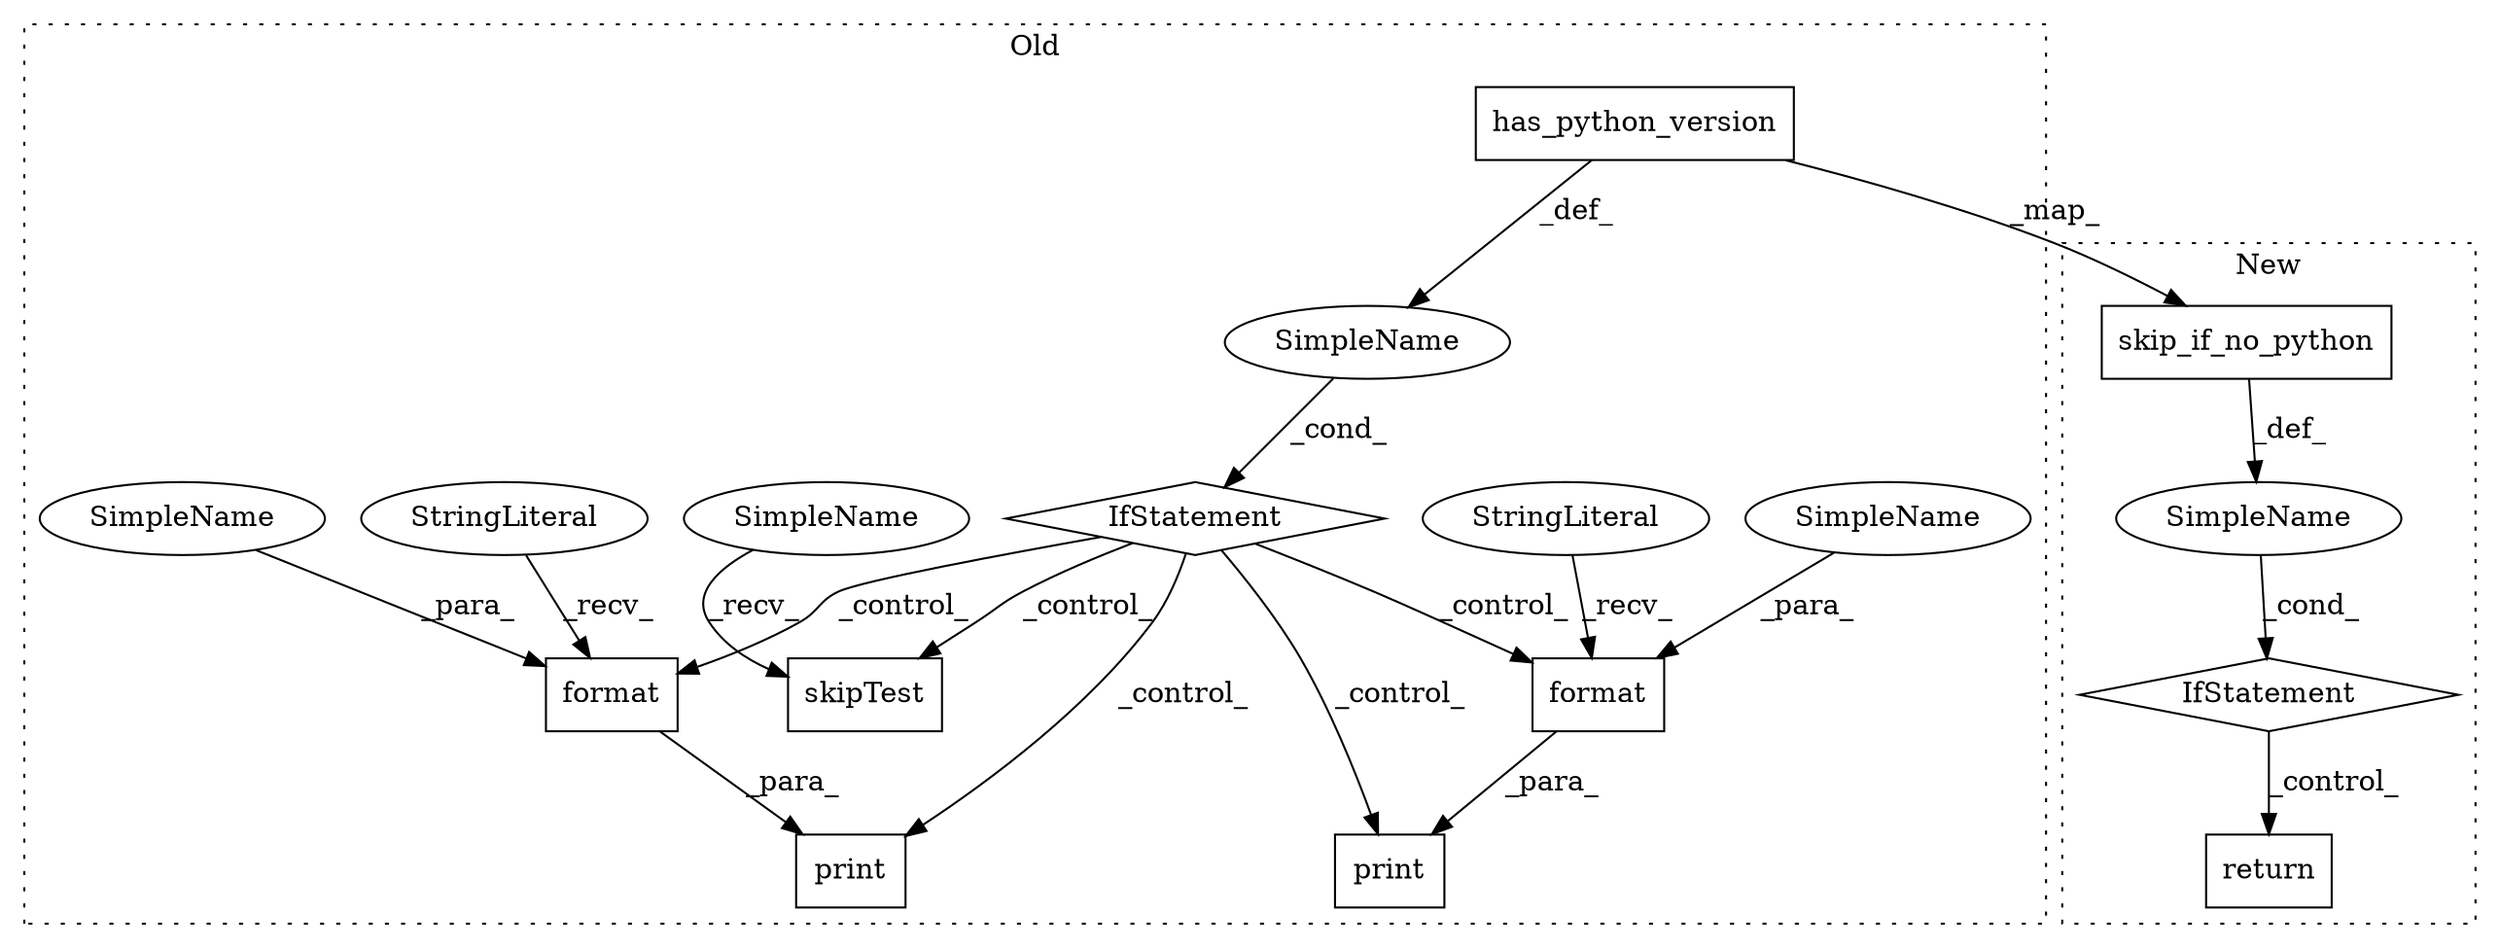 digraph G {
subgraph cluster0 {
1 [label="has_python_version" a="32" s="4603,4626" l="19,1" shape="box"];
3 [label="skipTest" a="32" s="5742,5801" l="9,1" shape="box"];
4 [label="SimpleName" a="42" s="" l="" shape="ellipse"];
5 [label="print" a="32" s="5639,5728" l="6,1" shape="box"];
6 [label="format" a="32" s="4727,4742" l="7,1" shape="box"];
7 [label="print" a="32" s="4669,4743" l="6,1" shape="box"];
8 [label="format" a="32" s="5712,5727" l="7,1" shape="box"];
10 [label="IfStatement" a="25" s="4594,4659" l="4,2" shape="diamond"];
13 [label="StringLiteral" a="45" s="5645" l="66" shape="ellipse"];
14 [label="StringLiteral" a="45" s="4675" l="51" shape="ellipse"];
15 [label="SimpleName" a="42" s="5737" l="4" shape="ellipse"];
16 [label="SimpleName" a="42" s="5719" l="4" shape="ellipse"];
17 [label="SimpleName" a="42" s="4734" l="4" shape="ellipse"];
label = "Old";
style="dotted";
}
subgraph cluster1 {
2 [label="skip_if_no_python" a="32" s="4465,4487" l="18,1" shape="box"];
9 [label="IfStatement" a="25" s="4456,4519" l="4,2" shape="diamond"];
11 [label="SimpleName" a="42" s="" l="" shape="ellipse"];
12 [label="return" a="41" s="4529" l="7" shape="box"];
label = "New";
style="dotted";
}
1 -> 4 [label="_def_"];
1 -> 2 [label="_map_"];
2 -> 11 [label="_def_"];
4 -> 10 [label="_cond_"];
6 -> 7 [label="_para_"];
8 -> 5 [label="_para_"];
9 -> 12 [label="_control_"];
10 -> 5 [label="_control_"];
10 -> 8 [label="_control_"];
10 -> 7 [label="_control_"];
10 -> 3 [label="_control_"];
10 -> 6 [label="_control_"];
11 -> 9 [label="_cond_"];
13 -> 8 [label="_recv_"];
14 -> 6 [label="_recv_"];
15 -> 3 [label="_recv_"];
16 -> 8 [label="_para_"];
17 -> 6 [label="_para_"];
}